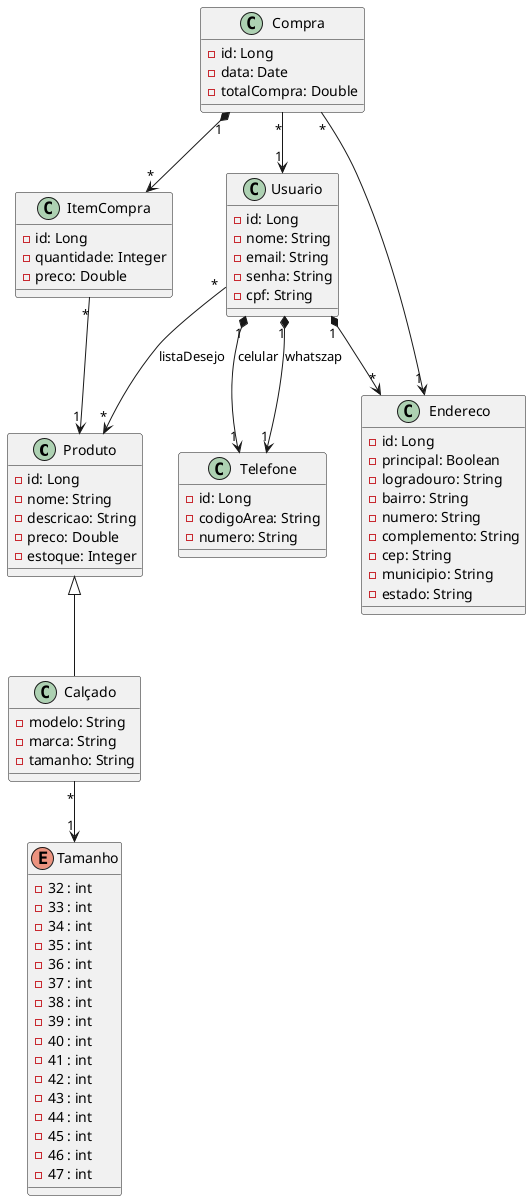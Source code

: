 @startuml

    class Produto {
       - id: Long
       - nome: String
       - descricao: String
       - preco: Double
       - estoque: Integer
    }

    class Calçado Extends Produto{
        - modelo: String
        - marca: String
        - tamanho: String
    }

    enum Tamanho {
        -32 : int
        -33 : int
        -34 : int
        -35 : int
        -36 : int
        -37 : int
        -38 : int
        -39 : int
        -40 : int
        -41 : int
        -42 : int
        -43 : int
        -44 : int
        -45 : int
        -46 : int
        -47 : int
    }

    class Usuario {
        - id: Long
        - nome: String 
        - email: String
        - senha: String 
        - cpf: String 
    }

    class Telefone {
        - id: Long
        - codigoArea: String
        - numero: String
    }

    class Compra {
        - id: Long
        - data: Date
        - totalCompra: Double
    }

    class ItemCompra {
        - id: Long
        - quantidade: Integer
        - preco: Double
    }

    class Endereco {
        - id: Long
        - principal: Boolean
        - logradouro: String
        - bairro: String 
        - numero: String 
        - complemento: String
        - cep: String 
        - municipio: String
        - estado: String 
    }

    Calçado "*" --> "1" Tamanho

    Usuario "*" --> "*" Produto: listaDesejo
    Usuario "1" *--> "1" Telefone: celular
    Usuario "1" *--> "1" Telefone: whatszap
    Usuario "1" *--> "*" Endereco

    Compra "1" *--> "*" ItemCompra
    Compra "*" --> "1" Usuario
    Compra "*"  --> "1" Endereco

    ItemCompra "*" --> "1" Produto
    


@enduml